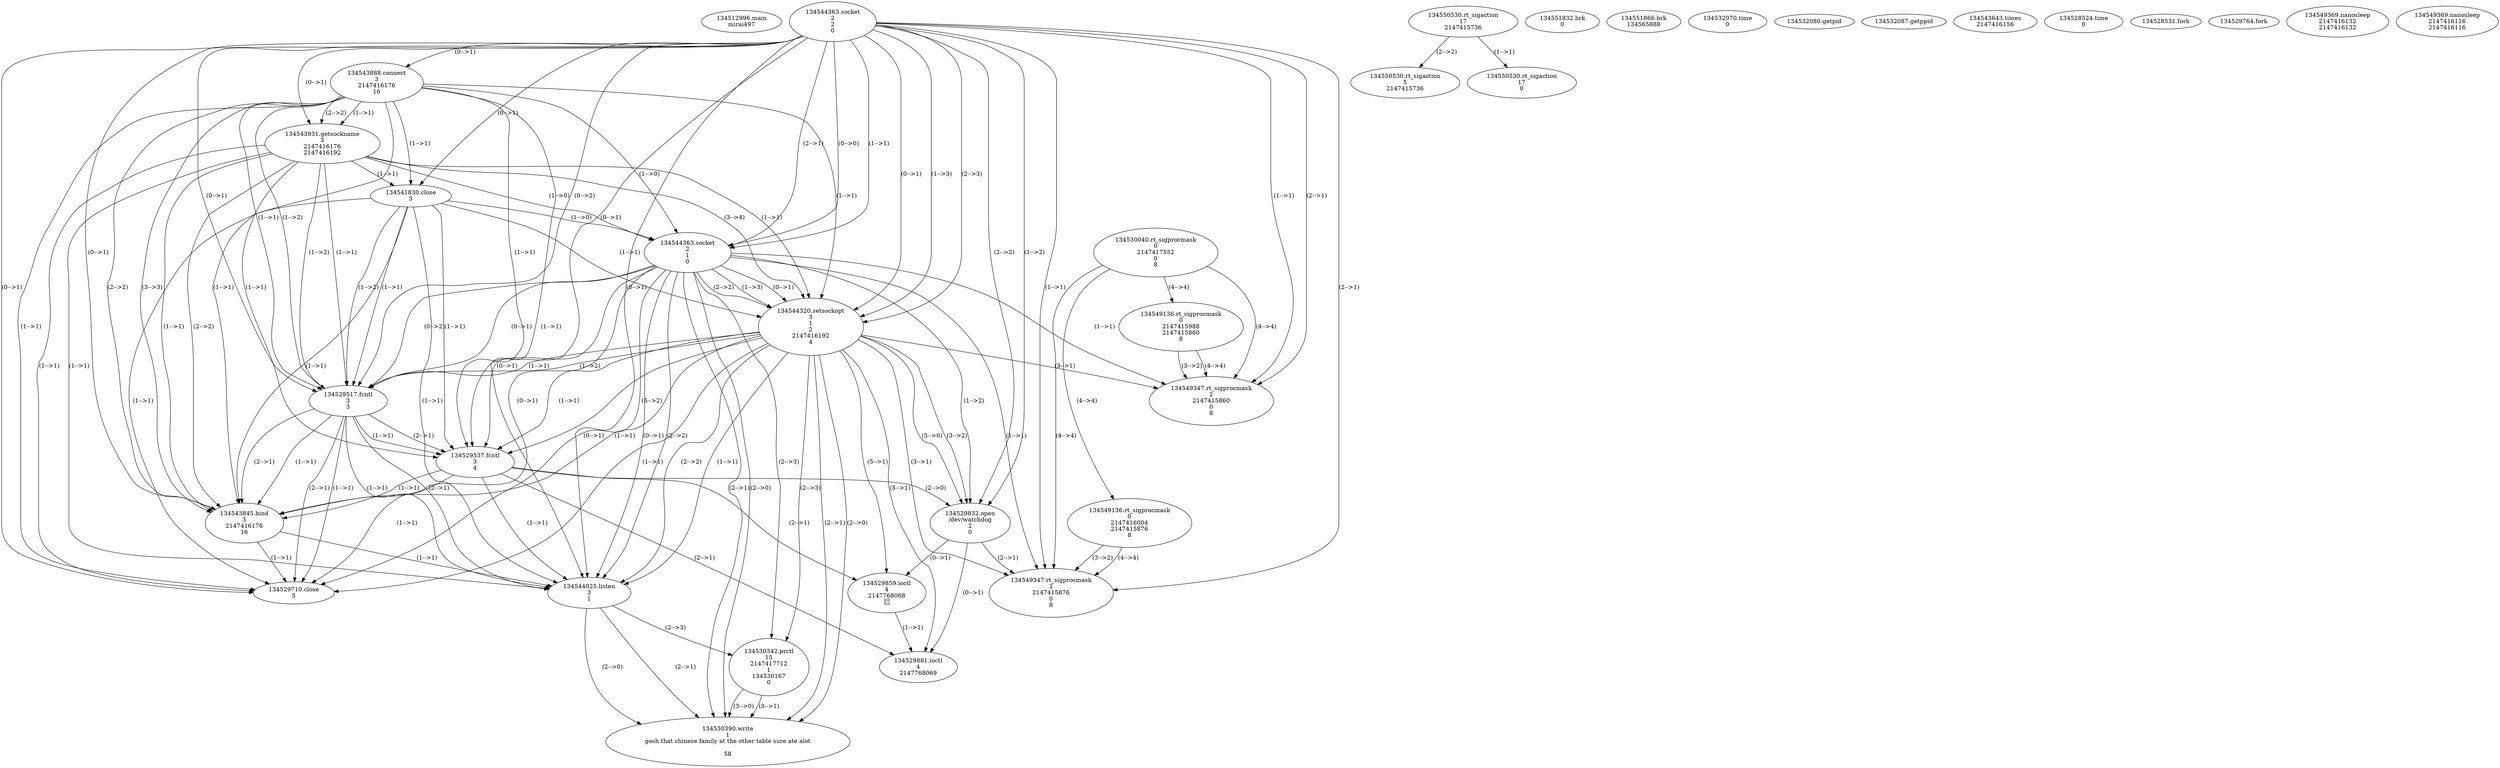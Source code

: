 // Global SCDG with merge call
digraph {
	0 [label="134512996.main
mirai497"]
	1 [label="134530040.rt_sigprocmask
0
2147417552
0
8"]
	2 [label="134550530.rt_sigaction
17
2147415736"]
	3 [label="134550530.rt_sigaction
5
2147415736"]
	2 -> 3 [label="(2-->2)"]
	4 [label="134544363.socket
2
2
0"]
	5 [label="134543888.connect
3
2147416176
16"]
	4 -> 5 [label="(0-->1)"]
	6 [label="134543931.getsockname
3
2147416176
2147416192"]
	4 -> 6 [label="(0-->1)"]
	5 -> 6 [label="(1-->1)"]
	5 -> 6 [label="(2-->2)"]
	7 [label="134541830.close
3"]
	4 -> 7 [label="(0-->1)"]
	5 -> 7 [label="(1-->1)"]
	6 -> 7 [label="(1-->1)"]
	8 [label="134551832.brk
0"]
	9 [label="134551866.brk
134565888"]
	10 [label="134544363.socket
2
1
0"]
	4 -> 10 [label="(1-->1)"]
	4 -> 10 [label="(2-->1)"]
	4 -> 10 [label="(0-->0)"]
	5 -> 10 [label="(1-->0)"]
	6 -> 10 [label="(1-->0)"]
	7 -> 10 [label="(1-->0)"]
	11 [label="134544320.setsockopt
3
1
2
2147416192
4"]
	4 -> 11 [label="(0-->1)"]
	5 -> 11 [label="(1-->1)"]
	6 -> 11 [label="(1-->1)"]
	7 -> 11 [label="(1-->1)"]
	10 -> 11 [label="(0-->1)"]
	10 -> 11 [label="(2-->2)"]
	4 -> 11 [label="(1-->3)"]
	4 -> 11 [label="(2-->3)"]
	10 -> 11 [label="(1-->3)"]
	6 -> 11 [label="(3-->4)"]
	12 [label="134529517.fcntl
3
3"]
	4 -> 12 [label="(0-->1)"]
	5 -> 12 [label="(1-->1)"]
	6 -> 12 [label="(1-->1)"]
	7 -> 12 [label="(1-->1)"]
	10 -> 12 [label="(0-->1)"]
	11 -> 12 [label="(1-->1)"]
	4 -> 12 [label="(0-->2)"]
	5 -> 12 [label="(1-->2)"]
	6 -> 12 [label="(1-->2)"]
	7 -> 12 [label="(1-->2)"]
	10 -> 12 [label="(0-->2)"]
	11 -> 12 [label="(1-->2)"]
	13 [label="134529537.fcntl
3
4"]
	4 -> 13 [label="(0-->1)"]
	5 -> 13 [label="(1-->1)"]
	6 -> 13 [label="(1-->1)"]
	7 -> 13 [label="(1-->1)"]
	10 -> 13 [label="(0-->1)"]
	11 -> 13 [label="(1-->1)"]
	12 -> 13 [label="(1-->1)"]
	12 -> 13 [label="(2-->1)"]
	11 -> 13 [label="(5-->2)"]
	14 [label="134543845.bind
3
2147416176
16"]
	4 -> 14 [label="(0-->1)"]
	5 -> 14 [label="(1-->1)"]
	6 -> 14 [label="(1-->1)"]
	7 -> 14 [label="(1-->1)"]
	10 -> 14 [label="(0-->1)"]
	11 -> 14 [label="(1-->1)"]
	12 -> 14 [label="(1-->1)"]
	12 -> 14 [label="(2-->1)"]
	13 -> 14 [label="(1-->1)"]
	5 -> 14 [label="(2-->2)"]
	6 -> 14 [label="(2-->2)"]
	5 -> 14 [label="(3-->3)"]
	15 [label="134544025.listen
3
1"]
	4 -> 15 [label="(0-->1)"]
	5 -> 15 [label="(1-->1)"]
	6 -> 15 [label="(1-->1)"]
	7 -> 15 [label="(1-->1)"]
	10 -> 15 [label="(0-->1)"]
	11 -> 15 [label="(1-->1)"]
	12 -> 15 [label="(1-->1)"]
	12 -> 15 [label="(2-->1)"]
	13 -> 15 [label="(1-->1)"]
	14 -> 15 [label="(1-->1)"]
	10 -> 15 [label="(2-->2)"]
	11 -> 15 [label="(2-->2)"]
	16 [label="134532070.time
0"]
	17 [label="134532080.getpid
"]
	18 [label="134532087.getppid
"]
	19 [label="134543643.times
2147416156"]
	20 [label="134530342.prctl
15
2147417712
1
134530167
0"]
	10 -> 20 [label="(2-->3)"]
	11 -> 20 [label="(2-->3)"]
	15 -> 20 [label="(2-->3)"]
	21 [label="134530390.write
1
gosh that chinese family at the other table sure ate alot

58"]
	10 -> 21 [label="(2-->1)"]
	11 -> 21 [label="(2-->1)"]
	15 -> 21 [label="(2-->1)"]
	20 -> 21 [label="(3-->1)"]
	10 -> 21 [label="(2-->0)"]
	11 -> 21 [label="(2-->0)"]
	15 -> 21 [label="(2-->0)"]
	20 -> 21 [label="(3-->0)"]
	22 [label="134528524.time
0"]
	23 [label="134528531.fork
"]
	24 [label="134529764.fork
"]
	25 [label="134529832.open
/dev/watchdog
2
0"]
	4 -> 25 [label="(1-->2)"]
	4 -> 25 [label="(2-->2)"]
	10 -> 25 [label="(1-->2)"]
	11 -> 25 [label="(3-->2)"]
	11 -> 25 [label="(5-->0)"]
	13 -> 25 [label="(2-->0)"]
	26 [label="134529859.ioctl
4
2147768068
"]
	11 -> 26 [label="(5-->1)"]
	13 -> 26 [label="(2-->1)"]
	25 -> 26 [label="(0-->1)"]
	27 [label="134529881.ioctl
4
2147768069
"]
	11 -> 27 [label="(5-->1)"]
	13 -> 27 [label="(2-->1)"]
	25 -> 27 [label="(0-->1)"]
	26 -> 27 [label="(1-->1)"]
	28 [label="134549136.rt_sigprocmask
0
2147416004
2147415876
8"]
	1 -> 28 [label="(4-->4)"]
	29 [label="134550530.rt_sigaction
17
0"]
	2 -> 29 [label="(1-->1)"]
	30 [label="134549347.rt_sigprocmask
2
2147415876
0
8"]
	4 -> 30 [label="(1-->1)"]
	4 -> 30 [label="(2-->1)"]
	10 -> 30 [label="(1-->1)"]
	11 -> 30 [label="(3-->1)"]
	25 -> 30 [label="(2-->1)"]
	28 -> 30 [label="(3-->2)"]
	1 -> 30 [label="(4-->4)"]
	28 -> 30 [label="(4-->4)"]
	31 [label="134549369.nanosleep
2147416132
2147416132"]
	32 [label="134549136.rt_sigprocmask
0
2147415988
2147415860
8"]
	1 -> 32 [label="(4-->4)"]
	33 [label="134549347.rt_sigprocmask
2
2147415860
0
8"]
	4 -> 33 [label="(1-->1)"]
	4 -> 33 [label="(2-->1)"]
	10 -> 33 [label="(1-->1)"]
	11 -> 33 [label="(3-->1)"]
	32 -> 33 [label="(3-->2)"]
	1 -> 33 [label="(4-->4)"]
	32 -> 33 [label="(4-->4)"]
	34 [label="134549369.nanosleep
2147416116
2147416116"]
	35 [label="134529710.close
3"]
	4 -> 35 [label="(0-->1)"]
	5 -> 35 [label="(1-->1)"]
	6 -> 35 [label="(1-->1)"]
	7 -> 35 [label="(1-->1)"]
	10 -> 35 [label="(0-->1)"]
	11 -> 35 [label="(1-->1)"]
	12 -> 35 [label="(1-->1)"]
	12 -> 35 [label="(2-->1)"]
	13 -> 35 [label="(1-->1)"]
	14 -> 35 [label="(1-->1)"]
}
